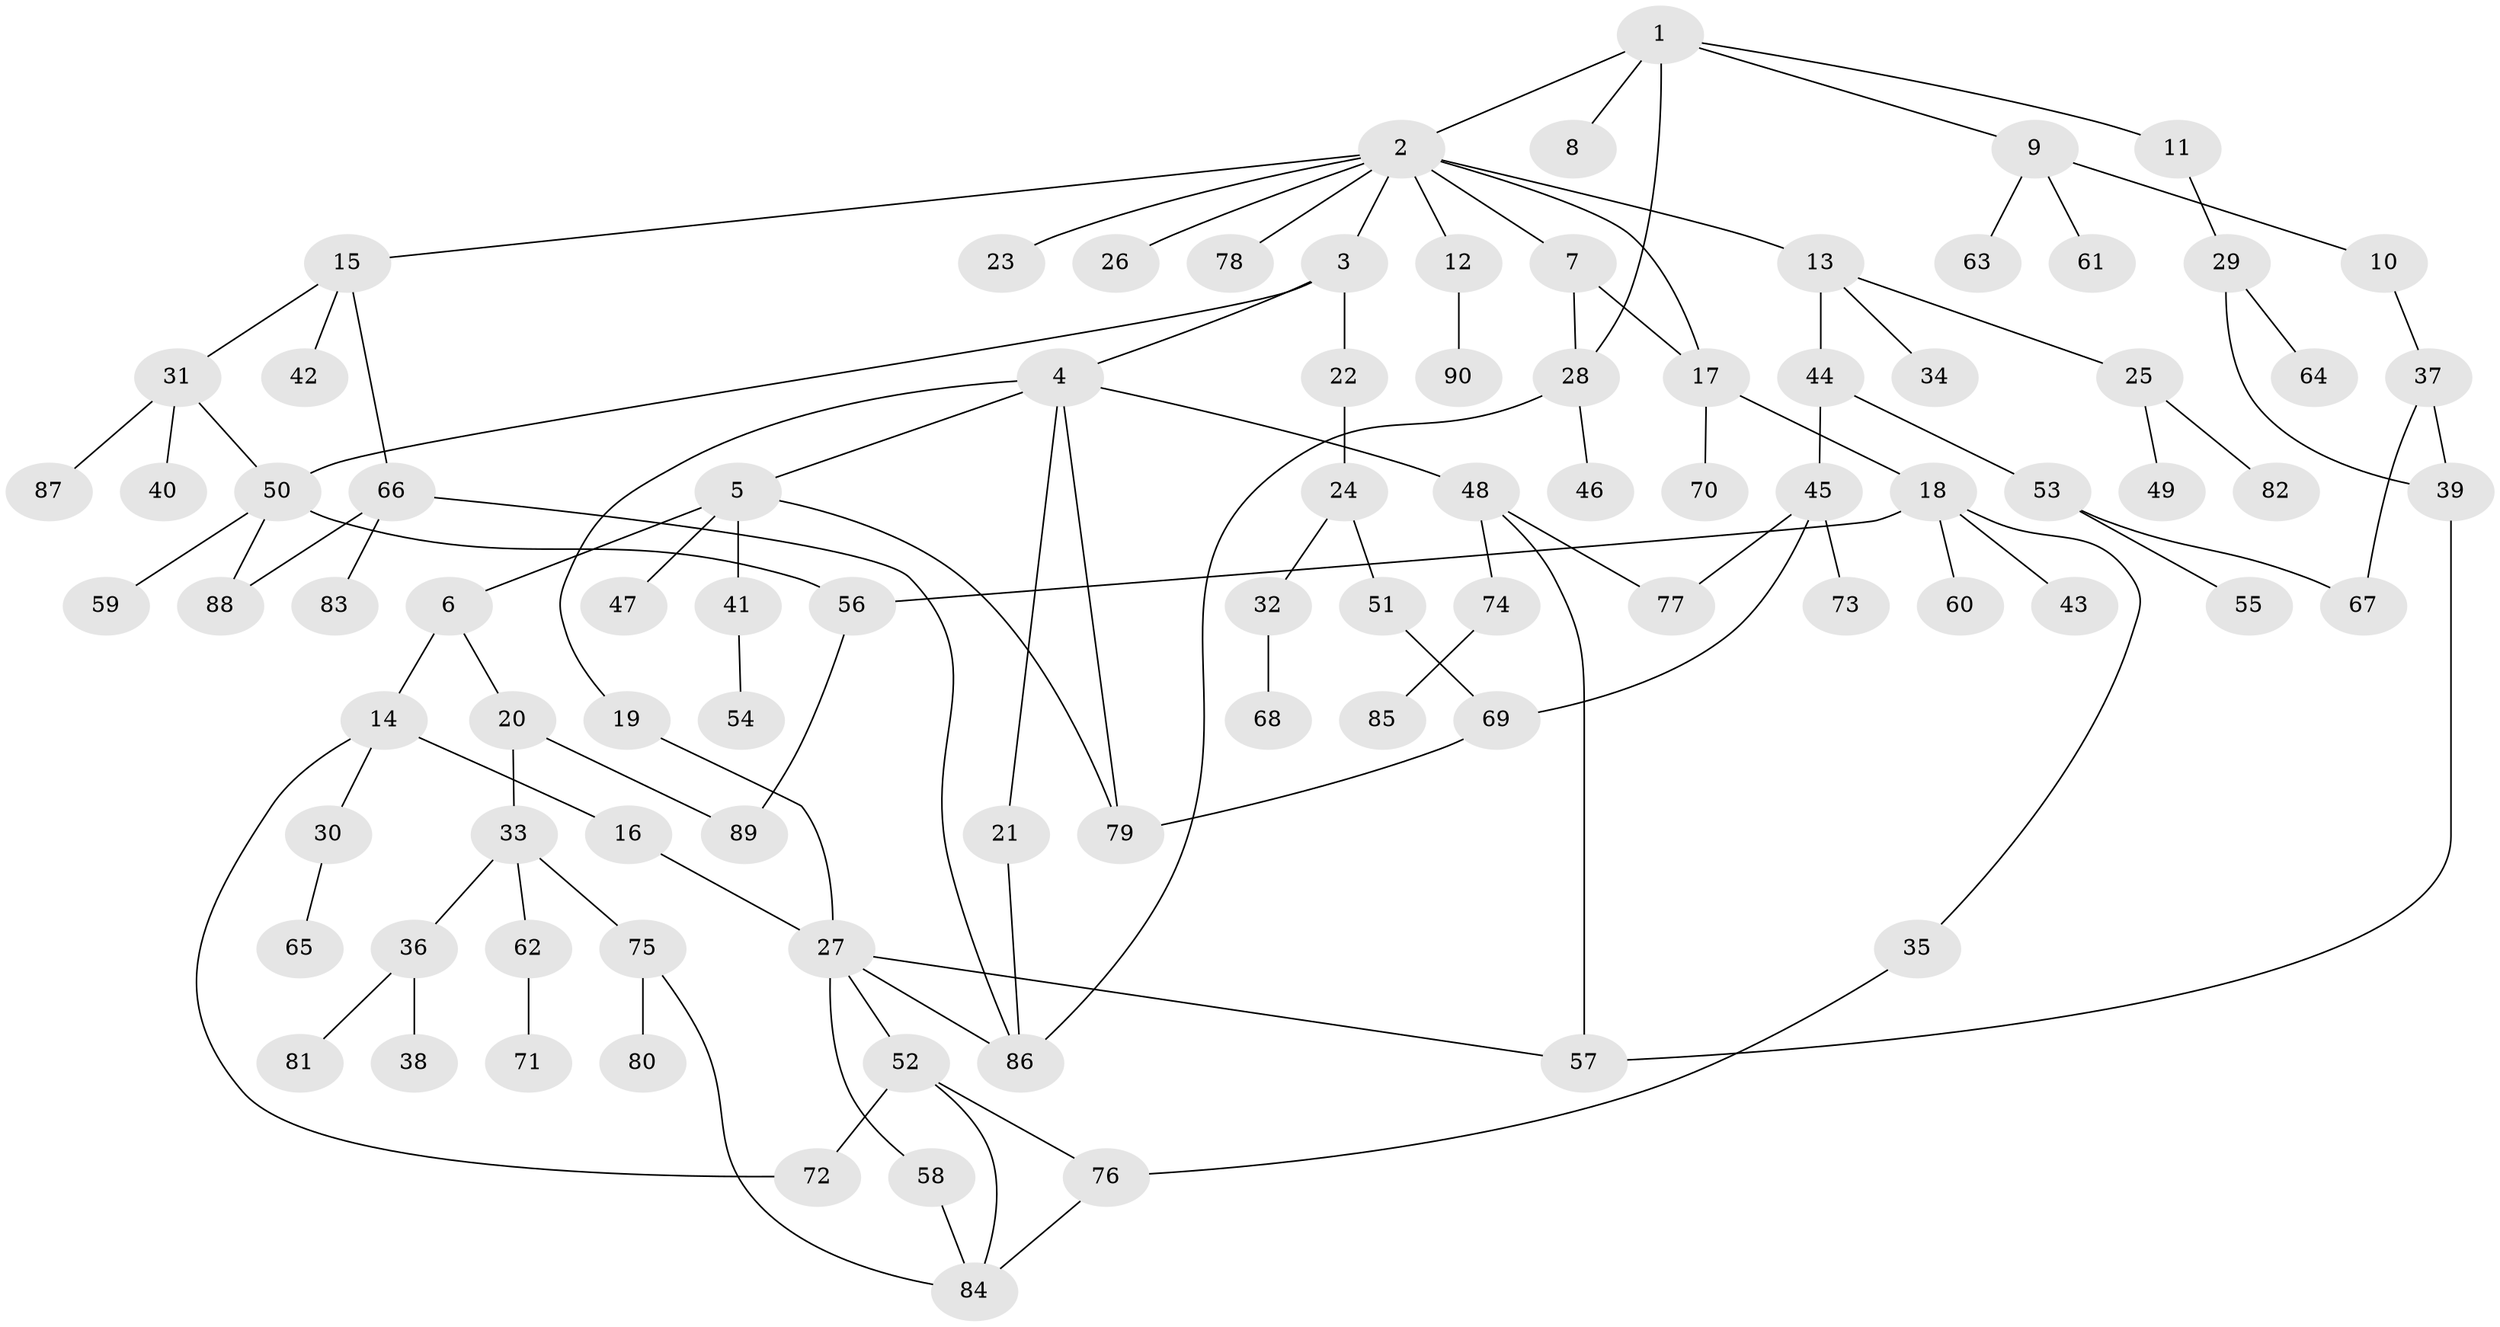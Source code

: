 // Generated by graph-tools (version 1.1) at 2025/13/03/09/25 04:13:15]
// undirected, 90 vertices, 112 edges
graph export_dot {
graph [start="1"]
  node [color=gray90,style=filled];
  1;
  2;
  3;
  4;
  5;
  6;
  7;
  8;
  9;
  10;
  11;
  12;
  13;
  14;
  15;
  16;
  17;
  18;
  19;
  20;
  21;
  22;
  23;
  24;
  25;
  26;
  27;
  28;
  29;
  30;
  31;
  32;
  33;
  34;
  35;
  36;
  37;
  38;
  39;
  40;
  41;
  42;
  43;
  44;
  45;
  46;
  47;
  48;
  49;
  50;
  51;
  52;
  53;
  54;
  55;
  56;
  57;
  58;
  59;
  60;
  61;
  62;
  63;
  64;
  65;
  66;
  67;
  68;
  69;
  70;
  71;
  72;
  73;
  74;
  75;
  76;
  77;
  78;
  79;
  80;
  81;
  82;
  83;
  84;
  85;
  86;
  87;
  88;
  89;
  90;
  1 -- 2;
  1 -- 8;
  1 -- 9;
  1 -- 11;
  1 -- 28;
  2 -- 3;
  2 -- 7;
  2 -- 12;
  2 -- 13;
  2 -- 15;
  2 -- 17;
  2 -- 23;
  2 -- 26;
  2 -- 78;
  3 -- 4;
  3 -- 22;
  3 -- 50;
  4 -- 5;
  4 -- 19;
  4 -- 21;
  4 -- 48;
  4 -- 79;
  5 -- 6;
  5 -- 41;
  5 -- 47;
  5 -- 79;
  6 -- 14;
  6 -- 20;
  7 -- 17;
  7 -- 28;
  9 -- 10;
  9 -- 61;
  9 -- 63;
  10 -- 37;
  11 -- 29;
  12 -- 90;
  13 -- 25;
  13 -- 34;
  13 -- 44;
  14 -- 16;
  14 -- 30;
  14 -- 72;
  15 -- 31;
  15 -- 42;
  15 -- 66;
  16 -- 27;
  17 -- 18;
  17 -- 70;
  18 -- 35;
  18 -- 43;
  18 -- 56;
  18 -- 60;
  19 -- 27;
  20 -- 33;
  20 -- 89;
  21 -- 86;
  22 -- 24;
  24 -- 32;
  24 -- 51;
  25 -- 49;
  25 -- 82;
  27 -- 52;
  27 -- 58;
  27 -- 57;
  27 -- 86;
  28 -- 46;
  28 -- 86;
  29 -- 39;
  29 -- 64;
  30 -- 65;
  31 -- 40;
  31 -- 87;
  31 -- 50;
  32 -- 68;
  33 -- 36;
  33 -- 62;
  33 -- 75;
  35 -- 76;
  36 -- 38;
  36 -- 81;
  37 -- 67;
  37 -- 39;
  39 -- 57;
  41 -- 54;
  44 -- 45;
  44 -- 53;
  45 -- 69;
  45 -- 73;
  45 -- 77;
  48 -- 74;
  48 -- 77;
  48 -- 57;
  50 -- 59;
  50 -- 56;
  50 -- 88;
  51 -- 69;
  52 -- 76;
  52 -- 84;
  52 -- 72;
  53 -- 55;
  53 -- 67;
  56 -- 89;
  58 -- 84;
  62 -- 71;
  66 -- 83;
  66 -- 88;
  66 -- 86;
  69 -- 79;
  74 -- 85;
  75 -- 80;
  75 -- 84;
  76 -- 84;
}
